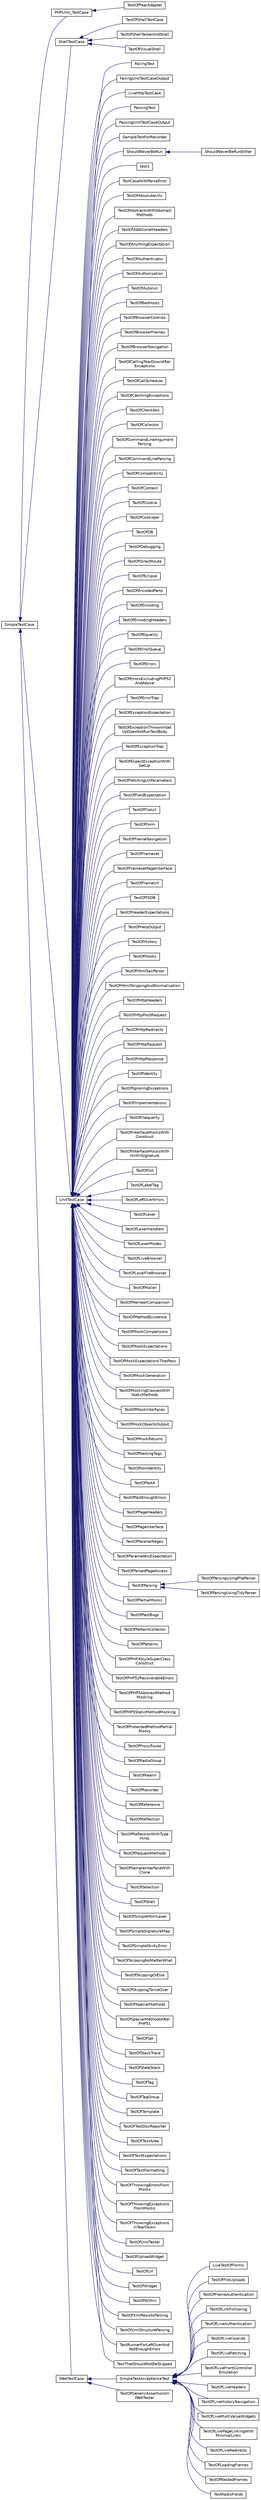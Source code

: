 digraph "Graphical Class Hierarchy"
{
  edge [fontname="Helvetica",fontsize="10",labelfontname="Helvetica",labelfontsize="10"];
  node [fontname="Helvetica",fontsize="10",shape=record];
  rankdir="LR";
  Node1 [label="SimpleTestCase",height=0.2,width=0.4,color="black", fillcolor="white", style="filled",URL="$class_simple_test_case.html"];
  Node1 -> Node2 [dir="back",color="midnightblue",fontsize="10",style="solid",fontname="Helvetica"];
  Node2 [label="PHPUnit_TestCase",height=0.2,width=0.4,color="black", fillcolor="white", style="filled",URL="$class_p_h_p_unit___test_case.html"];
  Node2 -> Node3 [dir="back",color="midnightblue",fontsize="10",style="solid",fontname="Helvetica"];
  Node3 [label="TestOfPearAdapter",height=0.2,width=0.4,color="black", fillcolor="white", style="filled",URL="$class_test_of_pear_adapter.html"];
  Node1 -> Node4 [dir="back",color="midnightblue",fontsize="10",style="solid",fontname="Helvetica"];
  Node4 [label="ShellTestCase",height=0.2,width=0.4,color="black", fillcolor="white", style="filled",URL="$class_shell_test_case.html"];
  Node4 -> Node5 [dir="back",color="midnightblue",fontsize="10",style="solid",fontname="Helvetica"];
  Node5 [label="TestOfShellTestCase",height=0.2,width=0.4,color="black", fillcolor="white", style="filled",URL="$class_test_of_shell_test_case.html"];
  Node4 -> Node6 [dir="back",color="midnightblue",fontsize="10",style="solid",fontname="Helvetica"];
  Node6 [label="TestOfShellTesterAndShell",height=0.2,width=0.4,color="black", fillcolor="white", style="filled",URL="$class_test_of_shell_tester_and_shell.html"];
  Node4 -> Node7 [dir="back",color="midnightblue",fontsize="10",style="solid",fontname="Helvetica"];
  Node7 [label="TestOfVisualShell",height=0.2,width=0.4,color="black", fillcolor="white", style="filled",URL="$class_test_of_visual_shell.html"];
  Node1 -> Node8 [dir="back",color="midnightblue",fontsize="10",style="solid",fontname="Helvetica"];
  Node8 [label="UnitTestCase",height=0.2,width=0.4,color="black", fillcolor="white", style="filled",URL="$class_unit_test_case.html"];
  Node8 -> Node9 [dir="back",color="midnightblue",fontsize="10",style="solid",fontname="Helvetica"];
  Node9 [label="FailingTest",height=0.2,width=0.4,color="black", fillcolor="white", style="filled",URL="$class_failing_test.html"];
  Node8 -> Node10 [dir="back",color="midnightblue",fontsize="10",style="solid",fontname="Helvetica"];
  Node10 [label="FailingUnitTestCaseOutput",height=0.2,width=0.4,color="black", fillcolor="white", style="filled",URL="$class_failing_unit_test_case_output.html"];
  Node8 -> Node11 [dir="back",color="midnightblue",fontsize="10",style="solid",fontname="Helvetica"];
  Node11 [label="LiveHttpTestCase",height=0.2,width=0.4,color="black", fillcolor="white", style="filled",URL="$class_live_http_test_case.html"];
  Node8 -> Node12 [dir="back",color="midnightblue",fontsize="10",style="solid",fontname="Helvetica"];
  Node12 [label="PassingTest",height=0.2,width=0.4,color="black", fillcolor="white", style="filled",URL="$class_passing_test.html"];
  Node8 -> Node13 [dir="back",color="midnightblue",fontsize="10",style="solid",fontname="Helvetica"];
  Node13 [label="PassingUnitTestCaseOutput",height=0.2,width=0.4,color="black", fillcolor="white", style="filled",URL="$class_passing_unit_test_case_output.html"];
  Node8 -> Node14 [dir="back",color="midnightblue",fontsize="10",style="solid",fontname="Helvetica"];
  Node14 [label="SampleTestForRecorder",height=0.2,width=0.4,color="black", fillcolor="white", style="filled",URL="$class_sample_test_for_recorder.html"];
  Node8 -> Node15 [dir="back",color="midnightblue",fontsize="10",style="solid",fontname="Helvetica"];
  Node15 [label="ShouldNeverBeRun",height=0.2,width=0.4,color="black", fillcolor="white", style="filled",URL="$class_should_never_be_run.html"];
  Node15 -> Node16 [dir="back",color="midnightblue",fontsize="10",style="solid",fontname="Helvetica"];
  Node16 [label="ShouldNeverBeRunEither",height=0.2,width=0.4,color="black", fillcolor="white", style="filled",URL="$class_should_never_be_run_either.html"];
  Node8 -> Node17 [dir="back",color="midnightblue",fontsize="10",style="solid",fontname="Helvetica"];
  Node17 [label="test1",height=0.2,width=0.4,color="black", fillcolor="white", style="filled",URL="$classtest1.html"];
  Node8 -> Node18 [dir="back",color="midnightblue",fontsize="10",style="solid",fontname="Helvetica"];
  Node18 [label="TestCaseWithParseError",height=0.2,width=0.4,color="black", fillcolor="white", style="filled",URL="$class_test_case_with_parse_error.html"];
  Node8 -> Node19 [dir="back",color="midnightblue",fontsize="10",style="solid",fontname="Helvetica"];
  Node19 [label="TestOfAbsoluteUrls",height=0.2,width=0.4,color="black", fillcolor="white", style="filled",URL="$class_test_of_absolute_urls.html"];
  Node8 -> Node20 [dir="back",color="midnightblue",fontsize="10",style="solid",fontname="Helvetica"];
  Node20 [label="TestOfAbstractsWithAbstract\lMethods",height=0.2,width=0.4,color="black", fillcolor="white", style="filled",URL="$class_test_of_abstracts_with_abstract_methods.html"];
  Node8 -> Node21 [dir="back",color="midnightblue",fontsize="10",style="solid",fontname="Helvetica"];
  Node21 [label="TestOfAdditionalHeaders",height=0.2,width=0.4,color="black", fillcolor="white", style="filled",URL="$class_test_of_additional_headers.html"];
  Node8 -> Node22 [dir="back",color="midnightblue",fontsize="10",style="solid",fontname="Helvetica"];
  Node22 [label="TestOfAnythingExpectation",height=0.2,width=0.4,color="black", fillcolor="white", style="filled",URL="$class_test_of_anything_expectation.html"];
  Node8 -> Node23 [dir="back",color="midnightblue",fontsize="10",style="solid",fontname="Helvetica"];
  Node23 [label="TestOfAuthenticator",height=0.2,width=0.4,color="black", fillcolor="white", style="filled",URL="$class_test_of_authenticator.html"];
  Node8 -> Node24 [dir="back",color="midnightblue",fontsize="10",style="solid",fontname="Helvetica"];
  Node24 [label="TestOfAuthorisation",height=0.2,width=0.4,color="black", fillcolor="white", style="filled",URL="$class_test_of_authorisation.html"];
  Node8 -> Node25 [dir="back",color="midnightblue",fontsize="10",style="solid",fontname="Helvetica"];
  Node25 [label="TestOfAutorun",height=0.2,width=0.4,color="black", fillcolor="white", style="filled",URL="$class_test_of_autorun.html"];
  Node8 -> Node26 [dir="back",color="midnightblue",fontsize="10",style="solid",fontname="Helvetica"];
  Node26 [label="TestOfBadHosts",height=0.2,width=0.4,color="black", fillcolor="white", style="filled",URL="$class_test_of_bad_hosts.html"];
  Node8 -> Node27 [dir="back",color="midnightblue",fontsize="10",style="solid",fontname="Helvetica"];
  Node27 [label="TestOfBrowserCookies",height=0.2,width=0.4,color="black", fillcolor="white", style="filled",URL="$class_test_of_browser_cookies.html"];
  Node8 -> Node28 [dir="back",color="midnightblue",fontsize="10",style="solid",fontname="Helvetica"];
  Node28 [label="TestOfBrowserFrames",height=0.2,width=0.4,color="black", fillcolor="white", style="filled",URL="$class_test_of_browser_frames.html"];
  Node8 -> Node29 [dir="back",color="midnightblue",fontsize="10",style="solid",fontname="Helvetica"];
  Node29 [label="TestOfBrowserNavigation",height=0.2,width=0.4,color="black", fillcolor="white", style="filled",URL="$class_test_of_browser_navigation.html"];
  Node8 -> Node30 [dir="back",color="midnightblue",fontsize="10",style="solid",fontname="Helvetica"];
  Node30 [label="TestOfCallingTearDownAfter\lExceptions",height=0.2,width=0.4,color="black", fillcolor="white", style="filled",URL="$class_test_of_calling_tear_down_after_exceptions.html"];
  Node8 -> Node31 [dir="back",color="midnightblue",fontsize="10",style="solid",fontname="Helvetica"];
  Node31 [label="TestOfCallSchedule",height=0.2,width=0.4,color="black", fillcolor="white", style="filled",URL="$class_test_of_call_schedule.html"];
  Node8 -> Node32 [dir="back",color="midnightblue",fontsize="10",style="solid",fontname="Helvetica"];
  Node32 [label="TestOfCatchingExceptions",height=0.2,width=0.4,color="black", fillcolor="white", style="filled",URL="$class_test_of_catching_exceptions.html"];
  Node8 -> Node33 [dir="back",color="midnightblue",fontsize="10",style="solid",fontname="Helvetica"];
  Node33 [label="TestOfCheckbox",height=0.2,width=0.4,color="black", fillcolor="white", style="filled",URL="$class_test_of_checkbox.html"];
  Node8 -> Node34 [dir="back",color="midnightblue",fontsize="10",style="solid",fontname="Helvetica"];
  Node34 [label="TestOfCollector",height=0.2,width=0.4,color="black", fillcolor="white", style="filled",URL="$class_test_of_collector.html"];
  Node8 -> Node35 [dir="back",color="midnightblue",fontsize="10",style="solid",fontname="Helvetica"];
  Node35 [label="TestOfCommandLineArgument\lParsing",height=0.2,width=0.4,color="black", fillcolor="white", style="filled",URL="$class_test_of_command_line_argument_parsing.html"];
  Node8 -> Node36 [dir="back",color="midnightblue",fontsize="10",style="solid",fontname="Helvetica"];
  Node36 [label="TestOfCommandLineParsing",height=0.2,width=0.4,color="black", fillcolor="white", style="filled",URL="$class_test_of_command_line_parsing.html"];
  Node8 -> Node37 [dir="back",color="midnightblue",fontsize="10",style="solid",fontname="Helvetica"];
  Node37 [label="TestOfCompatibility",height=0.2,width=0.4,color="black", fillcolor="white", style="filled",URL="$class_test_of_compatibility.html"];
  Node8 -> Node38 [dir="back",color="midnightblue",fontsize="10",style="solid",fontname="Helvetica"];
  Node38 [label="TestOfContext",height=0.2,width=0.4,color="black", fillcolor="white", style="filled",URL="$class_test_of_context.html"];
  Node8 -> Node39 [dir="back",color="midnightblue",fontsize="10",style="solid",fontname="Helvetica"];
  Node39 [label="TestOfCookie",height=0.2,width=0.4,color="black", fillcolor="white", style="filled",URL="$class_test_of_cookie.html"];
  Node8 -> Node40 [dir="back",color="midnightblue",fontsize="10",style="solid",fontname="Helvetica"];
  Node40 [label="TestOfCookieJar",height=0.2,width=0.4,color="black", fillcolor="white", style="filled",URL="$class_test_of_cookie_jar.html"];
  Node8 -> Node41 [dir="back",color="midnightblue",fontsize="10",style="solid",fontname="Helvetica"];
  Node41 [label="TestOfDB",height=0.2,width=0.4,color="black", fillcolor="white", style="filled",URL="$class_test_of_d_b.html"];
  Node8 -> Node42 [dir="back",color="midnightblue",fontsize="10",style="solid",fontname="Helvetica"];
  Node42 [label="TestOfDebugging",height=0.2,width=0.4,color="black", fillcolor="white", style="filled",URL="$class_test_of_debugging.html"];
  Node8 -> Node43 [dir="back",color="midnightblue",fontsize="10",style="solid",fontname="Helvetica"];
  Node43 [label="TestOfDirectRoute",height=0.2,width=0.4,color="black", fillcolor="white", style="filled",URL="$class_test_of_direct_route.html"];
  Node8 -> Node44 [dir="back",color="midnightblue",fontsize="10",style="solid",fontname="Helvetica"];
  Node44 [label="TestOfEclipse",height=0.2,width=0.4,color="black", fillcolor="white", style="filled",URL="$class_test_of_eclipse.html"];
  Node8 -> Node45 [dir="back",color="midnightblue",fontsize="10",style="solid",fontname="Helvetica"];
  Node45 [label="TestOfEncodedParts",height=0.2,width=0.4,color="black", fillcolor="white", style="filled",URL="$class_test_of_encoded_parts.html"];
  Node8 -> Node46 [dir="back",color="midnightblue",fontsize="10",style="solid",fontname="Helvetica"];
  Node46 [label="TestOfEncoding",height=0.2,width=0.4,color="black", fillcolor="white", style="filled",URL="$class_test_of_encoding.html"];
  Node8 -> Node47 [dir="back",color="midnightblue",fontsize="10",style="solid",fontname="Helvetica"];
  Node47 [label="TestOfEncodingHeaders",height=0.2,width=0.4,color="black", fillcolor="white", style="filled",URL="$class_test_of_encoding_headers.html"];
  Node8 -> Node48 [dir="back",color="midnightblue",fontsize="10",style="solid",fontname="Helvetica"];
  Node48 [label="TestOfEquality",height=0.2,width=0.4,color="black", fillcolor="white", style="filled",URL="$class_test_of_equality.html"];
  Node8 -> Node49 [dir="back",color="midnightblue",fontsize="10",style="solid",fontname="Helvetica"];
  Node49 [label="TestOfErrorQueue",height=0.2,width=0.4,color="black", fillcolor="white", style="filled",URL="$class_test_of_error_queue.html"];
  Node8 -> Node50 [dir="back",color="midnightblue",fontsize="10",style="solid",fontname="Helvetica"];
  Node50 [label="TestOfErrors",height=0.2,width=0.4,color="black", fillcolor="white", style="filled",URL="$class_test_of_errors.html"];
  Node8 -> Node51 [dir="back",color="midnightblue",fontsize="10",style="solid",fontname="Helvetica"];
  Node51 [label="TestOfErrorsExcludingPHP52\lAndAbove",height=0.2,width=0.4,color="black", fillcolor="white", style="filled",URL="$class_test_of_errors_excluding_p_h_p52_and_above.html"];
  Node8 -> Node52 [dir="back",color="midnightblue",fontsize="10",style="solid",fontname="Helvetica"];
  Node52 [label="TestOfErrorTrap",height=0.2,width=0.4,color="black", fillcolor="white", style="filled",URL="$class_test_of_error_trap.html"];
  Node8 -> Node53 [dir="back",color="midnightblue",fontsize="10",style="solid",fontname="Helvetica"];
  Node53 [label="TestOfExceptionExpectation",height=0.2,width=0.4,color="black", fillcolor="white", style="filled",URL="$class_test_of_exception_expectation.html"];
  Node8 -> Node54 [dir="back",color="midnightblue",fontsize="10",style="solid",fontname="Helvetica"];
  Node54 [label="TestOfExceptionThrownInSet\lUpDoesNotRunTestBody",height=0.2,width=0.4,color="black", fillcolor="white", style="filled",URL="$class_test_of_exception_thrown_in_set_up_does_not_run_test_body.html"];
  Node8 -> Node55 [dir="back",color="midnightblue",fontsize="10",style="solid",fontname="Helvetica"];
  Node55 [label="TestOfExceptionTrap",height=0.2,width=0.4,color="black", fillcolor="white", style="filled",URL="$class_test_of_exception_trap.html"];
  Node8 -> Node56 [dir="back",color="midnightblue",fontsize="10",style="solid",fontname="Helvetica"];
  Node56 [label="TestOfExpectExceptionWith\lSetUp",height=0.2,width=0.4,color="black", fillcolor="white", style="filled",URL="$class_test_of_expect_exception_with_set_up.html"];
  Node8 -> Node57 [dir="back",color="midnightblue",fontsize="10",style="solid",fontname="Helvetica"];
  Node57 [label="TestOfFetchingUrlParameters",height=0.2,width=0.4,color="black", fillcolor="white", style="filled",URL="$class_test_of_fetching_url_parameters.html"];
  Node8 -> Node58 [dir="back",color="midnightblue",fontsize="10",style="solid",fontname="Helvetica"];
  Node58 [label="TestOfFieldExpectation",height=0.2,width=0.4,color="black", fillcolor="white", style="filled",URL="$class_test_of_field_expectation.html"];
  Node8 -> Node59 [dir="back",color="midnightblue",fontsize="10",style="solid",fontname="Helvetica"];
  Node59 [label="TestOfFileUrl",height=0.2,width=0.4,color="black", fillcolor="white", style="filled",URL="$class_test_of_file_url.html"];
  Node8 -> Node60 [dir="back",color="midnightblue",fontsize="10",style="solid",fontname="Helvetica"];
  Node60 [label="TestOfForm",height=0.2,width=0.4,color="black", fillcolor="white", style="filled",URL="$class_test_of_form.html"];
  Node8 -> Node61 [dir="back",color="midnightblue",fontsize="10",style="solid",fontname="Helvetica"];
  Node61 [label="TestOfFrameNavigation",height=0.2,width=0.4,color="black", fillcolor="white", style="filled",URL="$class_test_of_frame_navigation.html"];
  Node8 -> Node62 [dir="back",color="midnightblue",fontsize="10",style="solid",fontname="Helvetica"];
  Node62 [label="TestOfFrameset",height=0.2,width=0.4,color="black", fillcolor="white", style="filled",URL="$class_test_of_frameset.html"];
  Node8 -> Node63 [dir="back",color="midnightblue",fontsize="10",style="solid",fontname="Helvetica"];
  Node63 [label="TestOfFramesetPageInterface",height=0.2,width=0.4,color="black", fillcolor="white", style="filled",URL="$class_test_of_frameset_page_interface.html"];
  Node8 -> Node64 [dir="back",color="midnightblue",fontsize="10",style="solid",fontname="Helvetica"];
  Node64 [label="TestOfFrameUrl",height=0.2,width=0.4,color="black", fillcolor="white", style="filled",URL="$class_test_of_frame_url.html"];
  Node8 -> Node65 [dir="back",color="midnightblue",fontsize="10",style="solid",fontname="Helvetica"];
  Node65 [label="TestOfFSDB",height=0.2,width=0.4,color="black", fillcolor="white", style="filled",URL="$class_test_of_f_s_d_b.html"];
  Node8 -> Node66 [dir="back",color="midnightblue",fontsize="10",style="solid",fontname="Helvetica"];
  Node66 [label="TestOfHeaderExpectations",height=0.2,width=0.4,color="black", fillcolor="white", style="filled",URL="$class_test_of_header_expectations.html"];
  Node8 -> Node67 [dir="back",color="midnightblue",fontsize="10",style="solid",fontname="Helvetica"];
  Node67 [label="TestOfHelpOutput",height=0.2,width=0.4,color="black", fillcolor="white", style="filled",URL="$class_test_of_help_output.html"];
  Node8 -> Node68 [dir="back",color="midnightblue",fontsize="10",style="solid",fontname="Helvetica"];
  Node68 [label="TestOfHistory",height=0.2,width=0.4,color="black", fillcolor="white", style="filled",URL="$class_test_of_history.html"];
  Node8 -> Node69 [dir="back",color="midnightblue",fontsize="10",style="solid",fontname="Helvetica"];
  Node69 [label="TestOfHooks",height=0.2,width=0.4,color="black", fillcolor="white", style="filled",URL="$class_test_of_hooks.html"];
  Node8 -> Node70 [dir="back",color="midnightblue",fontsize="10",style="solid",fontname="Helvetica"];
  Node70 [label="TestOfHtmlSaxParser",height=0.2,width=0.4,color="black", fillcolor="white", style="filled",URL="$class_test_of_html_sax_parser.html"];
  Node8 -> Node71 [dir="back",color="midnightblue",fontsize="10",style="solid",fontname="Helvetica"];
  Node71 [label="TestOfHtmlStrippingAndNormalisation",height=0.2,width=0.4,color="black", fillcolor="white", style="filled",URL="$class_test_of_html_stripping_and_normalisation.html"];
  Node8 -> Node72 [dir="back",color="midnightblue",fontsize="10",style="solid",fontname="Helvetica"];
  Node72 [label="TestOfHttpHeaders",height=0.2,width=0.4,color="black", fillcolor="white", style="filled",URL="$class_test_of_http_headers.html"];
  Node8 -> Node73 [dir="back",color="midnightblue",fontsize="10",style="solid",fontname="Helvetica"];
  Node73 [label="TestOfHttpPostRequest",height=0.2,width=0.4,color="black", fillcolor="white", style="filled",URL="$class_test_of_http_post_request.html"];
  Node8 -> Node74 [dir="back",color="midnightblue",fontsize="10",style="solid",fontname="Helvetica"];
  Node74 [label="TestOfHttpRedirects",height=0.2,width=0.4,color="black", fillcolor="white", style="filled",URL="$class_test_of_http_redirects.html"];
  Node8 -> Node75 [dir="back",color="midnightblue",fontsize="10",style="solid",fontname="Helvetica"];
  Node75 [label="TestOfHttpRequest",height=0.2,width=0.4,color="black", fillcolor="white", style="filled",URL="$class_test_of_http_request.html"];
  Node8 -> Node76 [dir="back",color="midnightblue",fontsize="10",style="solid",fontname="Helvetica"];
  Node76 [label="TestOfHttpResponse",height=0.2,width=0.4,color="black", fillcolor="white", style="filled",URL="$class_test_of_http_response.html"];
  Node8 -> Node77 [dir="back",color="midnightblue",fontsize="10",style="solid",fontname="Helvetica"];
  Node77 [label="TestOfIdentity",height=0.2,width=0.4,color="black", fillcolor="white", style="filled",URL="$class_test_of_identity.html"];
  Node8 -> Node78 [dir="back",color="midnightblue",fontsize="10",style="solid",fontname="Helvetica"];
  Node78 [label="TestOfIgnoringExceptions",height=0.2,width=0.4,color="black", fillcolor="white", style="filled",URL="$class_test_of_ignoring_exceptions.html"];
  Node8 -> Node79 [dir="back",color="midnightblue",fontsize="10",style="solid",fontname="Helvetica"];
  Node79 [label="TestOfImplementations",height=0.2,width=0.4,color="black", fillcolor="white", style="filled",URL="$class_test_of_implementations.html"];
  Node8 -> Node80 [dir="back",color="midnightblue",fontsize="10",style="solid",fontname="Helvetica"];
  Node80 [label="TestOfInequality",height=0.2,width=0.4,color="black", fillcolor="white", style="filled",URL="$class_test_of_inequality.html"];
  Node8 -> Node81 [dir="back",color="midnightblue",fontsize="10",style="solid",fontname="Helvetica"];
  Node81 [label="TestOfInterfaceMocksWith\lConstruct",height=0.2,width=0.4,color="black", fillcolor="white", style="filled",URL="$class_test_of_interface_mocks_with_construct.html"];
  Node8 -> Node82 [dir="back",color="midnightblue",fontsize="10",style="solid",fontname="Helvetica"];
  Node82 [label="TestOfInterfaceMocksWith\lHintInSignature",height=0.2,width=0.4,color="black", fillcolor="white", style="filled",URL="$class_test_of_interface_mocks_with_hint_in_signature.html"];
  Node8 -> Node83 [dir="back",color="midnightblue",fontsize="10",style="solid",fontname="Helvetica"];
  Node83 [label="TestOfIsA",height=0.2,width=0.4,color="black", fillcolor="white", style="filled",URL="$class_test_of_is_a.html"];
  Node8 -> Node84 [dir="back",color="midnightblue",fontsize="10",style="solid",fontname="Helvetica"];
  Node84 [label="TestOfLabelTag",height=0.2,width=0.4,color="black", fillcolor="white", style="filled",URL="$class_test_of_label_tag.html"];
  Node8 -> Node85 [dir="back",color="midnightblue",fontsize="10",style="solid",fontname="Helvetica"];
  Node85 [label="TestOfLeftOverErrors",height=0.2,width=0.4,color="black", fillcolor="white", style="filled",URL="$class_test_of_left_over_errors.html"];
  Node8 -> Node86 [dir="back",color="midnightblue",fontsize="10",style="solid",fontname="Helvetica"];
  Node86 [label="TestOfLexer",height=0.2,width=0.4,color="black", fillcolor="white", style="filled",URL="$class_test_of_lexer.html"];
  Node8 -> Node87 [dir="back",color="midnightblue",fontsize="10",style="solid",fontname="Helvetica"];
  Node87 [label="TestOfLexerHandlers",height=0.2,width=0.4,color="black", fillcolor="white", style="filled",URL="$class_test_of_lexer_handlers.html"];
  Node8 -> Node88 [dir="back",color="midnightblue",fontsize="10",style="solid",fontname="Helvetica"];
  Node88 [label="TestOfLexerModes",height=0.2,width=0.4,color="black", fillcolor="white", style="filled",URL="$class_test_of_lexer_modes.html"];
  Node8 -> Node89 [dir="back",color="midnightblue",fontsize="10",style="solid",fontname="Helvetica"];
  Node89 [label="TestOfLiveBrowser",height=0.2,width=0.4,color="black", fillcolor="white", style="filled",URL="$class_test_of_live_browser.html"];
  Node8 -> Node90 [dir="back",color="midnightblue",fontsize="10",style="solid",fontname="Helvetica"];
  Node90 [label="TestOfLocalFileBrowser",height=0.2,width=0.4,color="black", fillcolor="white", style="filled",URL="$class_test_of_local_file_browser.html"];
  Node8 -> Node91 [dir="back",color="midnightblue",fontsize="10",style="solid",fontname="Helvetica"];
  Node91 [label="TestOfMailer",height=0.2,width=0.4,color="black", fillcolor="white", style="filled",URL="$class_test_of_mailer.html"];
  Node8 -> Node92 [dir="back",color="midnightblue",fontsize="10",style="solid",fontname="Helvetica"];
  Node92 [label="TestOfMemberComparison",height=0.2,width=0.4,color="black", fillcolor="white", style="filled",URL="$class_test_of_member_comparison.html"];
  Node8 -> Node93 [dir="back",color="midnightblue",fontsize="10",style="solid",fontname="Helvetica"];
  Node93 [label="TestOfMethodExistence",height=0.2,width=0.4,color="black", fillcolor="white", style="filled",URL="$class_test_of_method_existence.html"];
  Node8 -> Node94 [dir="back",color="midnightblue",fontsize="10",style="solid",fontname="Helvetica"];
  Node94 [label="TestOfMockComparisons",height=0.2,width=0.4,color="black", fillcolor="white", style="filled",URL="$class_test_of_mock_comparisons.html"];
  Node8 -> Node95 [dir="back",color="midnightblue",fontsize="10",style="solid",fontname="Helvetica"];
  Node95 [label="TestOfMockExpectations",height=0.2,width=0.4,color="black", fillcolor="white", style="filled",URL="$class_test_of_mock_expectations.html"];
  Node8 -> Node96 [dir="back",color="midnightblue",fontsize="10",style="solid",fontname="Helvetica"];
  Node96 [label="TestOfMockExpectationsThatPass",height=0.2,width=0.4,color="black", fillcolor="white", style="filled",URL="$class_test_of_mock_expectations_that_pass.html"];
  Node8 -> Node97 [dir="back",color="midnightblue",fontsize="10",style="solid",fontname="Helvetica"];
  Node97 [label="TestOfMockGeneration",height=0.2,width=0.4,color="black", fillcolor="white", style="filled",URL="$class_test_of_mock_generation.html"];
  Node8 -> Node98 [dir="back",color="midnightblue",fontsize="10",style="solid",fontname="Helvetica"];
  Node98 [label="TestOfMockingClassesWith\lStaticMethods",height=0.2,width=0.4,color="black", fillcolor="white", style="filled",URL="$class_test_of_mocking_classes_with_static_methods.html"];
  Node8 -> Node99 [dir="back",color="midnightblue",fontsize="10",style="solid",fontname="Helvetica"];
  Node99 [label="TestOfMockInterfaces",height=0.2,width=0.4,color="black", fillcolor="white", style="filled",URL="$class_test_of_mock_interfaces.html"];
  Node8 -> Node100 [dir="back",color="midnightblue",fontsize="10",style="solid",fontname="Helvetica"];
  Node100 [label="TestOfMockObjectsOutput",height=0.2,width=0.4,color="black", fillcolor="white", style="filled",URL="$class_test_of_mock_objects_output.html"];
  Node8 -> Node101 [dir="back",color="midnightblue",fontsize="10",style="solid",fontname="Helvetica"];
  Node101 [label="TestOfMockReturns",height=0.2,width=0.4,color="black", fillcolor="white", style="filled",URL="$class_test_of_mock_returns.html"];
  Node8 -> Node102 [dir="back",color="midnightblue",fontsize="10",style="solid",fontname="Helvetica"];
  Node102 [label="TestOfNestingTags",height=0.2,width=0.4,color="black", fillcolor="white", style="filled",URL="$class_test_of_nesting_tags.html"];
  Node8 -> Node103 [dir="back",color="midnightblue",fontsize="10",style="solid",fontname="Helvetica"];
  Node103 [label="TestOfNonIdentity",height=0.2,width=0.4,color="black", fillcolor="white", style="filled",URL="$class_test_of_non_identity.html"];
  Node8 -> Node104 [dir="back",color="midnightblue",fontsize="10",style="solid",fontname="Helvetica"];
  Node104 [label="TestOfNotA",height=0.2,width=0.4,color="black", fillcolor="white", style="filled",URL="$class_test_of_not_a.html"];
  Node8 -> Node105 [dir="back",color="midnightblue",fontsize="10",style="solid",fontname="Helvetica"];
  Node105 [label="TestOfNotEnoughErrors",height=0.2,width=0.4,color="black", fillcolor="white", style="filled",URL="$class_test_of_not_enough_errors.html"];
  Node8 -> Node106 [dir="back",color="midnightblue",fontsize="10",style="solid",fontname="Helvetica"];
  Node106 [label="TestOfPageHeaders",height=0.2,width=0.4,color="black", fillcolor="white", style="filled",URL="$class_test_of_page_headers.html"];
  Node8 -> Node107 [dir="back",color="midnightblue",fontsize="10",style="solid",fontname="Helvetica"];
  Node107 [label="TestOfPageInterface",height=0.2,width=0.4,color="black", fillcolor="white", style="filled",URL="$class_test_of_page_interface.html"];
  Node8 -> Node108 [dir="back",color="midnightblue",fontsize="10",style="solid",fontname="Helvetica"];
  Node108 [label="TestOfParallelRegex",height=0.2,width=0.4,color="black", fillcolor="white", style="filled",URL="$class_test_of_parallel_regex.html"];
  Node8 -> Node109 [dir="back",color="midnightblue",fontsize="10",style="solid",fontname="Helvetica"];
  Node109 [label="TestOfParametersExpectation",height=0.2,width=0.4,color="black", fillcolor="white", style="filled",URL="$class_test_of_parameters_expectation.html"];
  Node8 -> Node110 [dir="back",color="midnightblue",fontsize="10",style="solid",fontname="Helvetica"];
  Node110 [label="TestOfParsedPageAccess",height=0.2,width=0.4,color="black", fillcolor="white", style="filled",URL="$class_test_of_parsed_page_access.html"];
  Node8 -> Node111 [dir="back",color="midnightblue",fontsize="10",style="solid",fontname="Helvetica"];
  Node111 [label="TestOfParsing",height=0.2,width=0.4,color="black", fillcolor="white", style="filled",URL="$class_test_of_parsing.html"];
  Node111 -> Node112 [dir="back",color="midnightblue",fontsize="10",style="solid",fontname="Helvetica"];
  Node112 [label="TestOfParsingUsingPhpParser",height=0.2,width=0.4,color="black", fillcolor="white", style="filled",URL="$class_test_of_parsing_using_php_parser.html"];
  Node111 -> Node113 [dir="back",color="midnightblue",fontsize="10",style="solid",fontname="Helvetica"];
  Node113 [label="TestOfParsingUsingTidyParser",height=0.2,width=0.4,color="black", fillcolor="white", style="filled",URL="$class_test_of_parsing_using_tidy_parser.html"];
  Node8 -> Node114 [dir="back",color="midnightblue",fontsize="10",style="solid",fontname="Helvetica"];
  Node114 [label="TestOfPartialMocks",height=0.2,width=0.4,color="black", fillcolor="white", style="filled",URL="$class_test_of_partial_mocks.html"];
  Node8 -> Node115 [dir="back",color="midnightblue",fontsize="10",style="solid",fontname="Helvetica"];
  Node115 [label="TestOfPastBugs",height=0.2,width=0.4,color="black", fillcolor="white", style="filled",URL="$class_test_of_past_bugs.html"];
  Node8 -> Node116 [dir="back",color="midnightblue",fontsize="10",style="solid",fontname="Helvetica"];
  Node116 [label="TestOfPatternCollector",height=0.2,width=0.4,color="black", fillcolor="white", style="filled",URL="$class_test_of_pattern_collector.html"];
  Node8 -> Node117 [dir="back",color="midnightblue",fontsize="10",style="solid",fontname="Helvetica"];
  Node117 [label="TestOfPatterns",height=0.2,width=0.4,color="black", fillcolor="white", style="filled",URL="$class_test_of_patterns.html"];
  Node8 -> Node118 [dir="back",color="midnightblue",fontsize="10",style="solid",fontname="Helvetica"];
  Node118 [label="TestOfPHP4StyleSuperClass\lConstruct",height=0.2,width=0.4,color="black", fillcolor="white", style="filled",URL="$class_test_of_p_h_p4_style_super_class_construct.html"];
  Node8 -> Node119 [dir="back",color="midnightblue",fontsize="10",style="solid",fontname="Helvetica"];
  Node119 [label="TestOfPHP52RecoverableErrors",height=0.2,width=0.4,color="black", fillcolor="white", style="filled",URL="$class_test_of_p_h_p52_recoverable_errors.html"];
  Node8 -> Node120 [dir="back",color="midnightblue",fontsize="10",style="solid",fontname="Helvetica"];
  Node120 [label="TestOfPHP5AbstractMethod\lMocking",height=0.2,width=0.4,color="black", fillcolor="white", style="filled",URL="$class_test_of_p_h_p5_abstract_method_mocking.html"];
  Node8 -> Node121 [dir="back",color="midnightblue",fontsize="10",style="solid",fontname="Helvetica"];
  Node121 [label="TestOfPHP5StaticMethodMocking",height=0.2,width=0.4,color="black", fillcolor="white", style="filled",URL="$class_test_of_p_h_p5_static_method_mocking.html"];
  Node8 -> Node122 [dir="back",color="midnightblue",fontsize="10",style="solid",fontname="Helvetica"];
  Node122 [label="TestOfProtectedMethodPartial\lMocks",height=0.2,width=0.4,color="black", fillcolor="white", style="filled",URL="$class_test_of_protected_method_partial_mocks.html"];
  Node8 -> Node123 [dir="back",color="midnightblue",fontsize="10",style="solid",fontname="Helvetica"];
  Node123 [label="TestOfProxyRoute",height=0.2,width=0.4,color="black", fillcolor="white", style="filled",URL="$class_test_of_proxy_route.html"];
  Node8 -> Node124 [dir="back",color="midnightblue",fontsize="10",style="solid",fontname="Helvetica"];
  Node124 [label="TestOfRadioGroup",height=0.2,width=0.4,color="black", fillcolor="white", style="filled",URL="$class_test_of_radio_group.html"];
  Node8 -> Node125 [dir="back",color="midnightblue",fontsize="10",style="solid",fontname="Helvetica"];
  Node125 [label="TestOfRealm",height=0.2,width=0.4,color="black", fillcolor="white", style="filled",URL="$class_test_of_realm.html"];
  Node8 -> Node126 [dir="back",color="midnightblue",fontsize="10",style="solid",fontname="Helvetica"];
  Node126 [label="TestOfRecorder",height=0.2,width=0.4,color="black", fillcolor="white", style="filled",URL="$class_test_of_recorder.html"];
  Node8 -> Node127 [dir="back",color="midnightblue",fontsize="10",style="solid",fontname="Helvetica"];
  Node127 [label="TestOfReference",height=0.2,width=0.4,color="black", fillcolor="white", style="filled",URL="$class_test_of_reference.html"];
  Node8 -> Node128 [dir="back",color="midnightblue",fontsize="10",style="solid",fontname="Helvetica"];
  Node128 [label="TestOfReflection",height=0.2,width=0.4,color="black", fillcolor="white", style="filled",URL="$class_test_of_reflection.html"];
  Node8 -> Node129 [dir="back",color="midnightblue",fontsize="10",style="solid",fontname="Helvetica"];
  Node129 [label="TestOfReflectionWithType\lHints",height=0.2,width=0.4,color="black", fillcolor="white", style="filled",URL="$class_test_of_reflection_with_type_hints.html"];
  Node8 -> Node130 [dir="back",color="midnightblue",fontsize="10",style="solid",fontname="Helvetica"];
  Node130 [label="TestOfRequestMethods",height=0.2,width=0.4,color="black", fillcolor="white", style="filled",URL="$class_test_of_request_methods.html"];
  Node8 -> Node131 [dir="back",color="midnightblue",fontsize="10",style="solid",fontname="Helvetica"];
  Node131 [label="TestOfSampleInterfaceWith\lClone",height=0.2,width=0.4,color="black", fillcolor="white", style="filled",URL="$class_test_of_sample_interface_with_clone.html"];
  Node8 -> Node132 [dir="back",color="midnightblue",fontsize="10",style="solid",fontname="Helvetica"];
  Node132 [label="TestOfSelection",height=0.2,width=0.4,color="black", fillcolor="white", style="filled",URL="$class_test_of_selection.html"];
  Node8 -> Node133 [dir="back",color="midnightblue",fontsize="10",style="solid",fontname="Helvetica"];
  Node133 [label="TestOfShell",height=0.2,width=0.4,color="black", fillcolor="white", style="filled",URL="$class_test_of_shell.html"];
  Node8 -> Node134 [dir="back",color="midnightblue",fontsize="10",style="solid",fontname="Helvetica"];
  Node134 [label="TestOfSimpleHtmlLexer",height=0.2,width=0.4,color="black", fillcolor="white", style="filled",URL="$class_test_of_simple_html_lexer.html"];
  Node8 -> Node135 [dir="back",color="midnightblue",fontsize="10",style="solid",fontname="Helvetica"];
  Node135 [label="TestOfSimpleSignatureMap",height=0.2,width=0.4,color="black", fillcolor="white", style="filled",URL="$class_test_of_simple_signature_map.html"];
  Node8 -> Node136 [dir="back",color="midnightblue",fontsize="10",style="solid",fontname="Helvetica"];
  Node136 [label="TestOfSimpleStickyError",height=0.2,width=0.4,color="black", fillcolor="white", style="filled",URL="$class_test_of_simple_sticky_error.html"];
  Node8 -> Node137 [dir="back",color="midnightblue",fontsize="10",style="solid",fontname="Helvetica"];
  Node137 [label="TestOfSkippingNoMatterWhat",height=0.2,width=0.4,color="black", fillcolor="white", style="filled",URL="$class_test_of_skipping_no_matter_what.html"];
  Node8 -> Node138 [dir="back",color="midnightblue",fontsize="10",style="solid",fontname="Helvetica"];
  Node138 [label="TestOfSkippingOrElse",height=0.2,width=0.4,color="black", fillcolor="white", style="filled",URL="$class_test_of_skipping_or_else.html"];
  Node8 -> Node139 [dir="back",color="midnightblue",fontsize="10",style="solid",fontname="Helvetica"];
  Node139 [label="TestOfSkippingTwiceOver",height=0.2,width=0.4,color="black", fillcolor="white", style="filled",URL="$class_test_of_skipping_twice_over.html"];
  Node8 -> Node140 [dir="back",color="midnightblue",fontsize="10",style="solid",fontname="Helvetica"];
  Node140 [label="TestOfSpecialMethods",height=0.2,width=0.4,color="black", fillcolor="white", style="filled",URL="$class_test_of_special_methods.html"];
  Node8 -> Node141 [dir="back",color="midnightblue",fontsize="10",style="solid",fontname="Helvetica"];
  Node141 [label="TestOfSpecialMethodsAfter\lPHP51",height=0.2,width=0.4,color="black", fillcolor="white", style="filled",URL="$class_test_of_special_methods_after_p_h_p51.html"];
  Node8 -> Node142 [dir="back",color="midnightblue",fontsize="10",style="solid",fontname="Helvetica"];
  Node142 [label="TestOfSpl",height=0.2,width=0.4,color="black", fillcolor="white", style="filled",URL="$class_test_of_spl.html"];
  Node8 -> Node143 [dir="back",color="midnightblue",fontsize="10",style="solid",fontname="Helvetica"];
  Node143 [label="TestOfStackTrace",height=0.2,width=0.4,color="black", fillcolor="white", style="filled",URL="$class_test_of_stack_trace.html"];
  Node8 -> Node144 [dir="back",color="midnightblue",fontsize="10",style="solid",fontname="Helvetica"];
  Node144 [label="TestOfStateStack",height=0.2,width=0.4,color="black", fillcolor="white", style="filled",URL="$class_test_of_state_stack.html"];
  Node8 -> Node145 [dir="back",color="midnightblue",fontsize="10",style="solid",fontname="Helvetica"];
  Node145 [label="TestOfTag",height=0.2,width=0.4,color="black", fillcolor="white", style="filled",URL="$class_test_of_tag.html"];
  Node8 -> Node146 [dir="back",color="midnightblue",fontsize="10",style="solid",fontname="Helvetica"];
  Node146 [label="TestOfTagGroup",height=0.2,width=0.4,color="black", fillcolor="white", style="filled",URL="$class_test_of_tag_group.html"];
  Node8 -> Node147 [dir="back",color="midnightblue",fontsize="10",style="solid",fontname="Helvetica"];
  Node147 [label="TestOfTemplate",height=0.2,width=0.4,color="black", fillcolor="white", style="filled",URL="$class_test_of_template.html"];
  Node8 -> Node148 [dir="back",color="midnightblue",fontsize="10",style="solid",fontname="Helvetica"];
  Node148 [label="TestOfTestDoxReporter",height=0.2,width=0.4,color="black", fillcolor="white", style="filled",URL="$class_test_of_test_dox_reporter.html"];
  Node8 -> Node149 [dir="back",color="midnightblue",fontsize="10",style="solid",fontname="Helvetica"];
  Node149 [label="TestOfTextArea",height=0.2,width=0.4,color="black", fillcolor="white", style="filled",URL="$class_test_of_text_area.html"];
  Node8 -> Node150 [dir="back",color="midnightblue",fontsize="10",style="solid",fontname="Helvetica"];
  Node150 [label="TestOfTextExpectations",height=0.2,width=0.4,color="black", fillcolor="white", style="filled",URL="$class_test_of_text_expectations.html"];
  Node8 -> Node151 [dir="back",color="midnightblue",fontsize="10",style="solid",fontname="Helvetica"];
  Node151 [label="TestOfTextFormatting",height=0.2,width=0.4,color="black", fillcolor="white", style="filled",URL="$class_test_of_text_formatting.html"];
  Node8 -> Node152 [dir="back",color="midnightblue",fontsize="10",style="solid",fontname="Helvetica"];
  Node152 [label="TestOfThrowingErrorsFrom\lMocks",height=0.2,width=0.4,color="black", fillcolor="white", style="filled",URL="$class_test_of_throwing_errors_from_mocks.html"];
  Node8 -> Node153 [dir="back",color="midnightblue",fontsize="10",style="solid",fontname="Helvetica"];
  Node153 [label="TestOfThrowingExceptions\lFromMocks",height=0.2,width=0.4,color="black", fillcolor="white", style="filled",URL="$class_test_of_throwing_exceptions_from_mocks.html"];
  Node8 -> Node154 [dir="back",color="midnightblue",fontsize="10",style="solid",fontname="Helvetica"];
  Node154 [label="TestOfThrowingExceptions\lInTearDown",height=0.2,width=0.4,color="black", fillcolor="white", style="filled",URL="$class_test_of_throwing_exceptions_in_tear_down.html"];
  Node8 -> Node155 [dir="back",color="midnightblue",fontsize="10",style="solid",fontname="Helvetica"];
  Node155 [label="TestOfUnitTester",height=0.2,width=0.4,color="black", fillcolor="white", style="filled",URL="$class_test_of_unit_tester.html"];
  Node8 -> Node156 [dir="back",color="midnightblue",fontsize="10",style="solid",fontname="Helvetica"];
  Node156 [label="TestOfUploadWidget",height=0.2,width=0.4,color="black", fillcolor="white", style="filled",URL="$class_test_of_upload_widget.html"];
  Node8 -> Node157 [dir="back",color="midnightblue",fontsize="10",style="solid",fontname="Helvetica"];
  Node157 [label="TestOfUrl",height=0.2,width=0.4,color="black", fillcolor="white", style="filled",URL="$class_test_of_url.html"];
  Node8 -> Node158 [dir="back",color="midnightblue",fontsize="10",style="solid",fontname="Helvetica"];
  Node158 [label="TestOfWidget",height=0.2,width=0.4,color="black", fillcolor="white", style="filled",URL="$class_test_of_widget.html"];
  Node8 -> Node159 [dir="back",color="midnightblue",fontsize="10",style="solid",fontname="Helvetica"];
  Node159 [label="TestOfWithin",height=0.2,width=0.4,color="black", fillcolor="white", style="filled",URL="$class_test_of_within.html"];
  Node8 -> Node160 [dir="back",color="midnightblue",fontsize="10",style="solid",fontname="Helvetica"];
  Node160 [label="TestOfXmlResultsParsing",height=0.2,width=0.4,color="black", fillcolor="white", style="filled",URL="$class_test_of_xml_results_parsing.html"];
  Node8 -> Node161 [dir="back",color="midnightblue",fontsize="10",style="solid",fontname="Helvetica"];
  Node161 [label="TestOfXmlStructureParsing",height=0.2,width=0.4,color="black", fillcolor="white", style="filled",URL="$class_test_of_xml_structure_parsing.html"];
  Node8 -> Node162 [dir="back",color="midnightblue",fontsize="10",style="solid",fontname="Helvetica"];
  Node162 [label="TestRunnerForLeftOverAnd\lNotEnoughErrors",height=0.2,width=0.4,color="black", fillcolor="white", style="filled",URL="$class_test_runner_for_left_over_and_not_enough_errors.html"];
  Node8 -> Node163 [dir="back",color="midnightblue",fontsize="10",style="solid",fontname="Helvetica"];
  Node163 [label="TestThatShouldNotBeSkipped",height=0.2,width=0.4,color="black", fillcolor="white", style="filled",URL="$class_test_that_should_not_be_skipped.html"];
  Node1 -> Node164 [dir="back",color="midnightblue",fontsize="10",style="solid",fontname="Helvetica"];
  Node164 [label="WebTestCase",height=0.2,width=0.4,color="black", fillcolor="white", style="filled",URL="$class_web_test_case.html"];
  Node164 -> Node165 [dir="back",color="midnightblue",fontsize="10",style="solid",fontname="Helvetica"];
  Node165 [label="SimpleTestAcceptanceTest",height=0.2,width=0.4,color="black", fillcolor="white", style="filled",URL="$class_simple_test_acceptance_test.html"];
  Node165 -> Node166 [dir="back",color="midnightblue",fontsize="10",style="solid",fontname="Helvetica"];
  Node166 [label="LiveTestOfForms",height=0.2,width=0.4,color="black", fillcolor="white", style="filled",URL="$class_live_test_of_forms.html"];
  Node165 -> Node167 [dir="back",color="midnightblue",fontsize="10",style="solid",fontname="Helvetica"];
  Node167 [label="TestOfFileUploads",height=0.2,width=0.4,color="black", fillcolor="white", style="filled",URL="$class_test_of_file_uploads.html"];
  Node165 -> Node168 [dir="back",color="midnightblue",fontsize="10",style="solid",fontname="Helvetica"];
  Node168 [label="TestOfFrameAuthentication",height=0.2,width=0.4,color="black", fillcolor="white", style="filled",URL="$class_test_of_frame_authentication.html"];
  Node165 -> Node169 [dir="back",color="midnightblue",fontsize="10",style="solid",fontname="Helvetica"];
  Node169 [label="TestOfLinkFollowing",height=0.2,width=0.4,color="black", fillcolor="white", style="filled",URL="$class_test_of_link_following.html"];
  Node165 -> Node170 [dir="back",color="midnightblue",fontsize="10",style="solid",fontname="Helvetica"];
  Node170 [label="TestOfLiveAuthentication",height=0.2,width=0.4,color="black", fillcolor="white", style="filled",URL="$class_test_of_live_authentication.html"];
  Node165 -> Node171 [dir="back",color="midnightblue",fontsize="10",style="solid",fontname="Helvetica"];
  Node171 [label="TestOfLiveCookies",height=0.2,width=0.4,color="black", fillcolor="white", style="filled",URL="$class_test_of_live_cookies.html"];
  Node165 -> Node172 [dir="back",color="midnightblue",fontsize="10",style="solid",fontname="Helvetica"];
  Node172 [label="TestOfLiveFetching",height=0.2,width=0.4,color="black", fillcolor="white", style="filled",URL="$class_test_of_live_fetching.html"];
  Node165 -> Node173 [dir="back",color="midnightblue",fontsize="10",style="solid",fontname="Helvetica"];
  Node173 [label="TestOfLiveFrontController\lEmulation",height=0.2,width=0.4,color="black", fillcolor="white", style="filled",URL="$class_test_of_live_front_controller_emulation.html"];
  Node165 -> Node174 [dir="back",color="midnightblue",fontsize="10",style="solid",fontname="Helvetica"];
  Node174 [label="TestOfLiveHeaders",height=0.2,width=0.4,color="black", fillcolor="white", style="filled",URL="$class_test_of_live_headers.html"];
  Node165 -> Node175 [dir="back",color="midnightblue",fontsize="10",style="solid",fontname="Helvetica"];
  Node175 [label="TestOfLiveHistoryNavigation",height=0.2,width=0.4,color="black", fillcolor="white", style="filled",URL="$class_test_of_live_history_navigation.html"];
  Node165 -> Node176 [dir="back",color="midnightblue",fontsize="10",style="solid",fontname="Helvetica"];
  Node176 [label="TestOfLiveMultiValueWidgets",height=0.2,width=0.4,color="black", fillcolor="white", style="filled",URL="$class_test_of_live_multi_value_widgets.html"];
  Node165 -> Node177 [dir="back",color="midnightblue",fontsize="10",style="solid",fontname="Helvetica"];
  Node177 [label="TestOfLivePageLinkingWith\lMinimalLinks",height=0.2,width=0.4,color="black", fillcolor="white", style="filled",URL="$class_test_of_live_page_linking_with_minimal_links.html"];
  Node165 -> Node178 [dir="back",color="midnightblue",fontsize="10",style="solid",fontname="Helvetica"];
  Node178 [label="TestOfLiveRedirects",height=0.2,width=0.4,color="black", fillcolor="white", style="filled",URL="$class_test_of_live_redirects.html"];
  Node165 -> Node179 [dir="back",color="midnightblue",fontsize="10",style="solid",fontname="Helvetica"];
  Node179 [label="TestOfLoadingFrames",height=0.2,width=0.4,color="black", fillcolor="white", style="filled",URL="$class_test_of_loading_frames.html"];
  Node165 -> Node180 [dir="back",color="midnightblue",fontsize="10",style="solid",fontname="Helvetica"];
  Node180 [label="TestOfNestedFrames",height=0.2,width=0.4,color="black", fillcolor="white", style="filled",URL="$class_test_of_nested_frames.html"];
  Node165 -> Node181 [dir="back",color="midnightblue",fontsize="10",style="solid",fontname="Helvetica"];
  Node181 [label="TestRadioFields",height=0.2,width=0.4,color="black", fillcolor="white", style="filled",URL="$class_test_radio_fields.html"];
  Node164 -> Node182 [dir="back",color="midnightblue",fontsize="10",style="solid",fontname="Helvetica"];
  Node182 [label="TestOfGenericAssertionsIn\lWebTester",height=0.2,width=0.4,color="black", fillcolor="white", style="filled",URL="$class_test_of_generic_assertions_in_web_tester.html"];
}

